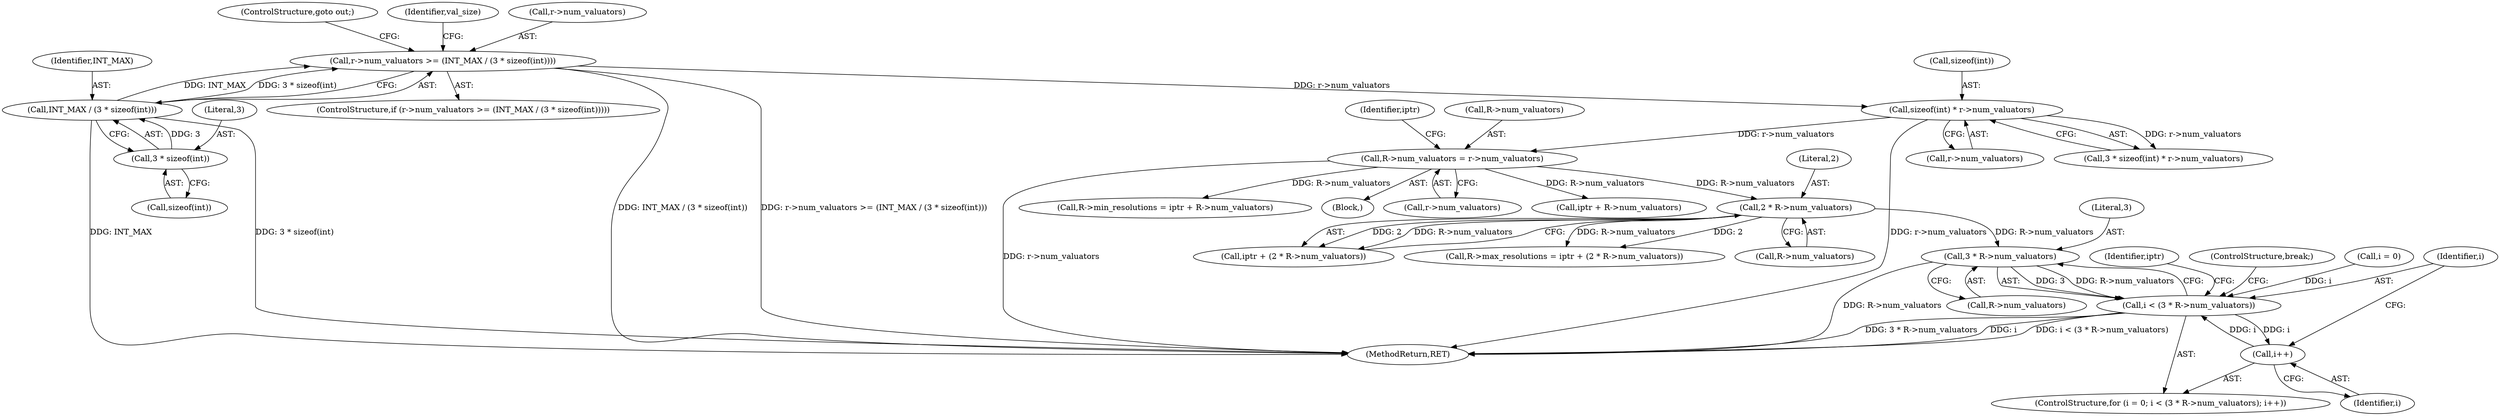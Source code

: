 digraph "0_libXi_19a9cd607de73947fcfb104682f203ffe4e1f4e5_0@pointer" {
"1000425" [label="(Call,3 * R->num_valuators)"];
"1000414" [label="(Call,2 * R->num_valuators)"];
"1000373" [label="(Call,R->num_valuators = r->num_valuators)"];
"1000261" [label="(Call,sizeof(int) * r->num_valuators)"];
"1000246" [label="(Call,r->num_valuators >= (INT_MAX / (3 * sizeof(int))))"];
"1000250" [label="(Call,INT_MAX / (3 * sizeof(int)))"];
"1000252" [label="(Call,3 * sizeof(int))"];
"1000423" [label="(Call,i < (3 * R->num_valuators))"];
"1000430" [label="(Call,i++)"];
"1000399" [label="(Call,R->min_resolutions = iptr + R->num_valuators)"];
"1000246" [label="(Call,r->num_valuators >= (INT_MAX / (3 * sizeof(int))))"];
"1000254" [label="(Call,sizeof(int))"];
"1000414" [label="(Call,2 * R->num_valuators)"];
"1000251" [label="(Identifier,INT_MAX)"];
"1000245" [label="(ControlStructure,if (r->num_valuators >= (INT_MAX / (3 * sizeof(int)))))"];
"1000261" [label="(Call,sizeof(int) * r->num_valuators)"];
"1000416" [label="(Call,R->num_valuators)"];
"1000256" [label="(ControlStructure,goto out;)"];
"1000253" [label="(Literal,3)"];
"1000426" [label="(Literal,3)"];
"1000373" [label="(Call,R->num_valuators = r->num_valuators)"];
"1000346" [label="(Block,)"];
"1000419" [label="(ControlStructure,for (i = 0; i < (3 * R->num_valuators); i++))"];
"1000408" [label="(Call,R->max_resolutions = iptr + (2 * R->num_valuators))"];
"1000259" [label="(Call,3 * sizeof(int) * r->num_valuators)"];
"1000427" [label="(Call,R->num_valuators)"];
"1000252" [label="(Call,3 * sizeof(int))"];
"1000377" [label="(Call,r->num_valuators)"];
"1000423" [label="(Call,i < (3 * R->num_valuators))"];
"1000262" [label="(Call,sizeof(int))"];
"1000435" [label="(Identifier,iptr)"];
"1000374" [label="(Call,R->num_valuators)"];
"1000425" [label="(Call,3 * R->num_valuators)"];
"1000250" [label="(Call,INT_MAX / (3 * sizeof(int)))"];
"1000439" [label="(ControlStructure,break;)"];
"1000424" [label="(Identifier,i)"];
"1000264" [label="(Call,r->num_valuators)"];
"1000258" [label="(Identifier,val_size)"];
"1000381" [label="(Identifier,iptr)"];
"1000412" [label="(Call,iptr + (2 * R->num_valuators))"];
"1000420" [label="(Call,i = 0)"];
"1000431" [label="(Identifier,i)"];
"1000247" [label="(Call,r->num_valuators)"];
"1000665" [label="(MethodReturn,RET)"];
"1000430" [label="(Call,i++)"];
"1000415" [label="(Literal,2)"];
"1000403" [label="(Call,iptr + R->num_valuators)"];
"1000425" -> "1000423"  [label="AST: "];
"1000425" -> "1000427"  [label="CFG: "];
"1000426" -> "1000425"  [label="AST: "];
"1000427" -> "1000425"  [label="AST: "];
"1000423" -> "1000425"  [label="CFG: "];
"1000425" -> "1000665"  [label="DDG: R->num_valuators"];
"1000425" -> "1000423"  [label="DDG: 3"];
"1000425" -> "1000423"  [label="DDG: R->num_valuators"];
"1000414" -> "1000425"  [label="DDG: R->num_valuators"];
"1000414" -> "1000412"  [label="AST: "];
"1000414" -> "1000416"  [label="CFG: "];
"1000415" -> "1000414"  [label="AST: "];
"1000416" -> "1000414"  [label="AST: "];
"1000412" -> "1000414"  [label="CFG: "];
"1000414" -> "1000408"  [label="DDG: 2"];
"1000414" -> "1000408"  [label="DDG: R->num_valuators"];
"1000414" -> "1000412"  [label="DDG: 2"];
"1000414" -> "1000412"  [label="DDG: R->num_valuators"];
"1000373" -> "1000414"  [label="DDG: R->num_valuators"];
"1000373" -> "1000346"  [label="AST: "];
"1000373" -> "1000377"  [label="CFG: "];
"1000374" -> "1000373"  [label="AST: "];
"1000377" -> "1000373"  [label="AST: "];
"1000381" -> "1000373"  [label="CFG: "];
"1000373" -> "1000665"  [label="DDG: r->num_valuators"];
"1000261" -> "1000373"  [label="DDG: r->num_valuators"];
"1000373" -> "1000399"  [label="DDG: R->num_valuators"];
"1000373" -> "1000403"  [label="DDG: R->num_valuators"];
"1000261" -> "1000259"  [label="AST: "];
"1000261" -> "1000264"  [label="CFG: "];
"1000262" -> "1000261"  [label="AST: "];
"1000264" -> "1000261"  [label="AST: "];
"1000259" -> "1000261"  [label="CFG: "];
"1000261" -> "1000665"  [label="DDG: r->num_valuators"];
"1000261" -> "1000259"  [label="DDG: r->num_valuators"];
"1000246" -> "1000261"  [label="DDG: r->num_valuators"];
"1000246" -> "1000245"  [label="AST: "];
"1000246" -> "1000250"  [label="CFG: "];
"1000247" -> "1000246"  [label="AST: "];
"1000250" -> "1000246"  [label="AST: "];
"1000256" -> "1000246"  [label="CFG: "];
"1000258" -> "1000246"  [label="CFG: "];
"1000246" -> "1000665"  [label="DDG: INT_MAX / (3 * sizeof(int))"];
"1000246" -> "1000665"  [label="DDG: r->num_valuators >= (INT_MAX / (3 * sizeof(int)))"];
"1000250" -> "1000246"  [label="DDG: INT_MAX"];
"1000250" -> "1000246"  [label="DDG: 3 * sizeof(int)"];
"1000250" -> "1000252"  [label="CFG: "];
"1000251" -> "1000250"  [label="AST: "];
"1000252" -> "1000250"  [label="AST: "];
"1000250" -> "1000665"  [label="DDG: INT_MAX"];
"1000250" -> "1000665"  [label="DDG: 3 * sizeof(int)"];
"1000252" -> "1000250"  [label="DDG: 3"];
"1000252" -> "1000254"  [label="CFG: "];
"1000253" -> "1000252"  [label="AST: "];
"1000254" -> "1000252"  [label="AST: "];
"1000423" -> "1000419"  [label="AST: "];
"1000424" -> "1000423"  [label="AST: "];
"1000435" -> "1000423"  [label="CFG: "];
"1000439" -> "1000423"  [label="CFG: "];
"1000423" -> "1000665"  [label="DDG: i < (3 * R->num_valuators)"];
"1000423" -> "1000665"  [label="DDG: 3 * R->num_valuators"];
"1000423" -> "1000665"  [label="DDG: i"];
"1000430" -> "1000423"  [label="DDG: i"];
"1000420" -> "1000423"  [label="DDG: i"];
"1000423" -> "1000430"  [label="DDG: i"];
"1000430" -> "1000419"  [label="AST: "];
"1000430" -> "1000431"  [label="CFG: "];
"1000431" -> "1000430"  [label="AST: "];
"1000424" -> "1000430"  [label="CFG: "];
}
